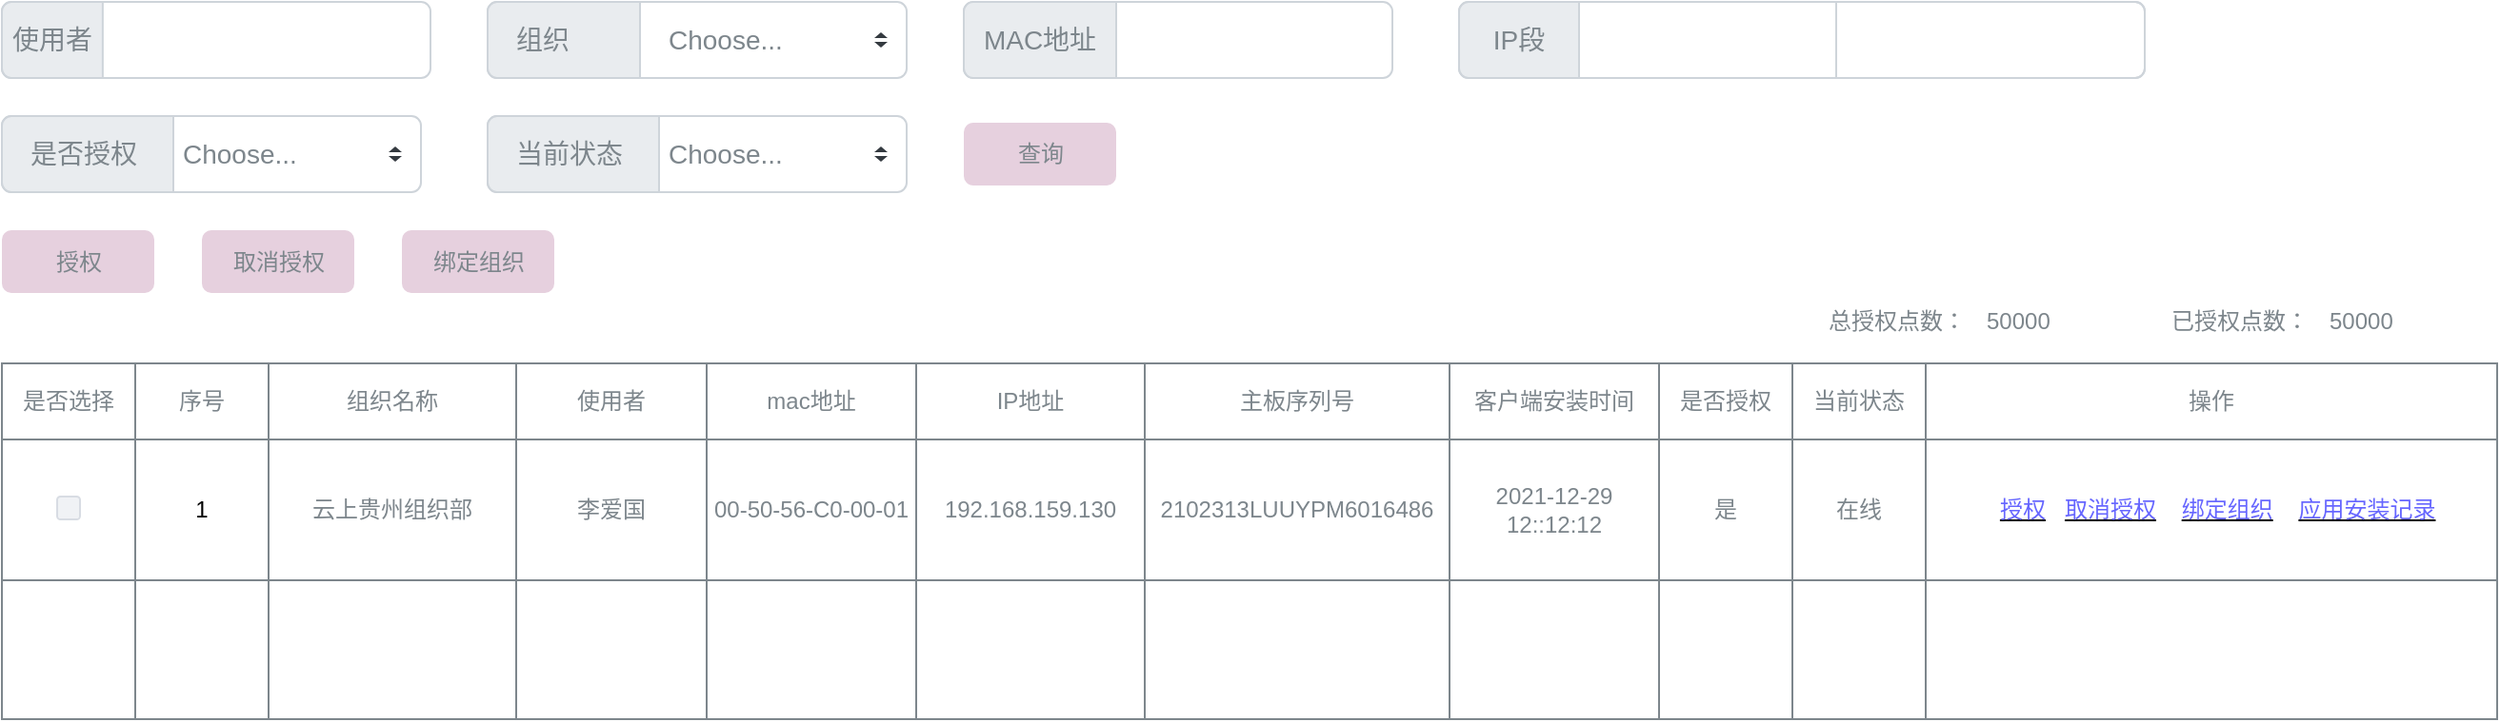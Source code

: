 <mxfile version="16.1.0" type="github">
  <diagram id="i8eQaSQ3ZctLGV6-Rtwk" name="Page-1">
    <mxGraphModel dx="1028" dy="1678" grid="1" gridSize="10" guides="1" tooltips="1" connect="1" arrows="1" fold="1" page="1" pageScale="1" pageWidth="827" pageHeight="1169" math="0" shadow="0">
      <root>
        <mxCell id="0" />
        <mxCell id="1" parent="0" />
        <mxCell id="jQ_WwC3jhZDaYOG-kKFm-28" value="" style="shape=table;html=1;whiteSpace=wrap;startSize=0;container=1;collapsible=0;childLayout=tableLayout;shadow=0;fontColor=#7D868C;strokeColor=#7D868C;" vertex="1" parent="1">
          <mxGeometry x="90" y="-700" width="1310" height="187" as="geometry" />
        </mxCell>
        <mxCell id="jQ_WwC3jhZDaYOG-kKFm-29" value="" style="shape=partialRectangle;html=1;whiteSpace=wrap;collapsible=0;dropTarget=0;pointerEvents=0;fillColor=none;top=0;left=0;bottom=0;right=0;points=[[0,0.5],[1,0.5]];portConstraint=eastwest;shadow=0;" vertex="1" parent="jQ_WwC3jhZDaYOG-kKFm-28">
          <mxGeometry width="1310" height="40" as="geometry" />
        </mxCell>
        <mxCell id="jQ_WwC3jhZDaYOG-kKFm-70" value="是否选择" style="shape=partialRectangle;html=1;whiteSpace=wrap;connectable=0;fillColor=none;top=0;left=0;bottom=0;right=0;overflow=hidden;pointerEvents=1;shadow=0;fontColor=#7D868C;" vertex="1" parent="jQ_WwC3jhZDaYOG-kKFm-29">
          <mxGeometry width="70" height="40" as="geometry">
            <mxRectangle width="70" height="40" as="alternateBounds" />
          </mxGeometry>
        </mxCell>
        <mxCell id="jQ_WwC3jhZDaYOG-kKFm-30" value="序号" style="shape=partialRectangle;html=1;whiteSpace=wrap;connectable=0;fillColor=none;top=0;left=0;bottom=0;right=0;overflow=hidden;pointerEvents=1;shadow=0;fontColor=#7D868C;" vertex="1" parent="jQ_WwC3jhZDaYOG-kKFm-29">
          <mxGeometry x="70" width="70" height="40" as="geometry">
            <mxRectangle width="70" height="40" as="alternateBounds" />
          </mxGeometry>
        </mxCell>
        <mxCell id="jQ_WwC3jhZDaYOG-kKFm-31" value="组织名称" style="shape=partialRectangle;html=1;whiteSpace=wrap;connectable=0;fillColor=none;top=0;left=0;bottom=0;right=0;overflow=hidden;pointerEvents=1;shadow=0;fontColor=#7D868C;" vertex="1" parent="jQ_WwC3jhZDaYOG-kKFm-29">
          <mxGeometry x="140" width="130" height="40" as="geometry">
            <mxRectangle width="130" height="40" as="alternateBounds" />
          </mxGeometry>
        </mxCell>
        <mxCell id="jQ_WwC3jhZDaYOG-kKFm-32" value="使用者" style="shape=partialRectangle;html=1;whiteSpace=wrap;connectable=0;fillColor=none;top=0;left=0;bottom=0;right=0;overflow=hidden;pointerEvents=1;shadow=0;fontColor=#7D868C;" vertex="1" parent="jQ_WwC3jhZDaYOG-kKFm-29">
          <mxGeometry x="270" width="100" height="40" as="geometry">
            <mxRectangle width="100" height="40" as="alternateBounds" />
          </mxGeometry>
        </mxCell>
        <mxCell id="jQ_WwC3jhZDaYOG-kKFm-54" value="mac地址" style="shape=partialRectangle;html=1;whiteSpace=wrap;connectable=0;fillColor=none;top=0;left=0;bottom=0;right=0;overflow=hidden;pointerEvents=1;shadow=0;fontColor=#7D868C;" vertex="1" parent="jQ_WwC3jhZDaYOG-kKFm-29">
          <mxGeometry x="370" width="110" height="40" as="geometry">
            <mxRectangle width="110" height="40" as="alternateBounds" />
          </mxGeometry>
        </mxCell>
        <mxCell id="jQ_WwC3jhZDaYOG-kKFm-57" value="IP地址" style="shape=partialRectangle;html=1;whiteSpace=wrap;connectable=0;fillColor=none;top=0;left=0;bottom=0;right=0;overflow=hidden;pointerEvents=1;shadow=0;fontColor=#7D868C;" vertex="1" parent="jQ_WwC3jhZDaYOG-kKFm-29">
          <mxGeometry x="480" width="120" height="40" as="geometry">
            <mxRectangle width="120" height="40" as="alternateBounds" />
          </mxGeometry>
        </mxCell>
        <mxCell id="jQ_WwC3jhZDaYOG-kKFm-270" value="主板序列号" style="shape=partialRectangle;html=1;whiteSpace=wrap;connectable=0;fillColor=none;top=0;left=0;bottom=0;right=0;overflow=hidden;pointerEvents=1;shadow=0;fontColor=#7D868C;" vertex="1" parent="jQ_WwC3jhZDaYOG-kKFm-29">
          <mxGeometry x="600" width="160" height="40" as="geometry">
            <mxRectangle width="160" height="40" as="alternateBounds" />
          </mxGeometry>
        </mxCell>
        <mxCell id="jQ_WwC3jhZDaYOG-kKFm-273" value="客户端安装时间" style="shape=partialRectangle;html=1;whiteSpace=wrap;connectable=0;fillColor=none;top=0;left=0;bottom=0;right=0;overflow=hidden;pointerEvents=1;shadow=0;fontColor=#7D868C;" vertex="1" parent="jQ_WwC3jhZDaYOG-kKFm-29">
          <mxGeometry x="760" width="110" height="40" as="geometry">
            <mxRectangle width="110" height="40" as="alternateBounds" />
          </mxGeometry>
        </mxCell>
        <mxCell id="jQ_WwC3jhZDaYOG-kKFm-60" value="是否授权" style="shape=partialRectangle;html=1;whiteSpace=wrap;connectable=0;fillColor=none;top=0;left=0;bottom=0;right=0;overflow=hidden;pointerEvents=1;shadow=0;fontColor=#7D868C;" vertex="1" parent="jQ_WwC3jhZDaYOG-kKFm-29">
          <mxGeometry x="870" width="70" height="40" as="geometry">
            <mxRectangle width="70" height="40" as="alternateBounds" />
          </mxGeometry>
        </mxCell>
        <mxCell id="jQ_WwC3jhZDaYOG-kKFm-63" value="当前状态" style="shape=partialRectangle;html=1;whiteSpace=wrap;connectable=0;fillColor=none;top=0;left=0;bottom=0;right=0;overflow=hidden;pointerEvents=1;shadow=0;fontColor=#7D868C;" vertex="1" parent="jQ_WwC3jhZDaYOG-kKFm-29">
          <mxGeometry x="940" width="70" height="40" as="geometry">
            <mxRectangle width="70" height="40" as="alternateBounds" />
          </mxGeometry>
        </mxCell>
        <mxCell id="jQ_WwC3jhZDaYOG-kKFm-67" value="操作" style="shape=partialRectangle;html=1;whiteSpace=wrap;connectable=0;fillColor=none;top=0;left=0;bottom=0;right=0;overflow=hidden;pointerEvents=1;shadow=0;fontColor=#7D868C;" vertex="1" parent="jQ_WwC3jhZDaYOG-kKFm-29">
          <mxGeometry x="1010" width="300" height="40" as="geometry">
            <mxRectangle width="300" height="40" as="alternateBounds" />
          </mxGeometry>
        </mxCell>
        <mxCell id="jQ_WwC3jhZDaYOG-kKFm-33" value="" style="shape=partialRectangle;html=1;whiteSpace=wrap;collapsible=0;dropTarget=0;pointerEvents=0;fillColor=none;top=0;left=0;bottom=0;right=0;points=[[0,0.5],[1,0.5]];portConstraint=eastwest;shadow=0;fontColor=#7D868C;" vertex="1" parent="jQ_WwC3jhZDaYOG-kKFm-28">
          <mxGeometry y="40" width="1310" height="74" as="geometry" />
        </mxCell>
        <mxCell id="jQ_WwC3jhZDaYOG-kKFm-71" style="shape=partialRectangle;html=1;whiteSpace=wrap;connectable=0;fillColor=none;top=0;left=0;bottom=0;right=0;overflow=hidden;pointerEvents=1;shadow=0;" vertex="1" parent="jQ_WwC3jhZDaYOG-kKFm-33">
          <mxGeometry width="70" height="74" as="geometry">
            <mxRectangle width="70" height="74" as="alternateBounds" />
          </mxGeometry>
        </mxCell>
        <mxCell id="jQ_WwC3jhZDaYOG-kKFm-34" value="1" style="shape=partialRectangle;html=1;whiteSpace=wrap;connectable=0;fillColor=none;top=0;left=0;bottom=0;right=0;overflow=hidden;pointerEvents=1;shadow=0;" vertex="1" parent="jQ_WwC3jhZDaYOG-kKFm-33">
          <mxGeometry x="70" width="70" height="74" as="geometry">
            <mxRectangle width="70" height="74" as="alternateBounds" />
          </mxGeometry>
        </mxCell>
        <mxCell id="jQ_WwC3jhZDaYOG-kKFm-35" value="&lt;font color=&quot;#7d868c&quot;&gt;云上贵州组织部&lt;/font&gt;" style="shape=partialRectangle;html=1;whiteSpace=wrap;connectable=0;fillColor=none;top=0;left=0;bottom=0;right=0;overflow=hidden;pointerEvents=1;shadow=0;" vertex="1" parent="jQ_WwC3jhZDaYOG-kKFm-33">
          <mxGeometry x="140" width="130" height="74" as="geometry">
            <mxRectangle width="130" height="74" as="alternateBounds" />
          </mxGeometry>
        </mxCell>
        <mxCell id="jQ_WwC3jhZDaYOG-kKFm-36" value="&lt;font color=&quot;#7d868c&quot;&gt;李爱国&lt;/font&gt;" style="shape=partialRectangle;html=1;whiteSpace=wrap;connectable=0;fillColor=none;top=0;left=0;bottom=0;right=0;overflow=hidden;pointerEvents=1;shadow=0;" vertex="1" parent="jQ_WwC3jhZDaYOG-kKFm-33">
          <mxGeometry x="270" width="100" height="74" as="geometry">
            <mxRectangle width="100" height="74" as="alternateBounds" />
          </mxGeometry>
        </mxCell>
        <mxCell id="jQ_WwC3jhZDaYOG-kKFm-55" value="00-50-56-C0-00-01" style="shape=partialRectangle;html=1;whiteSpace=wrap;connectable=0;fillColor=none;top=0;left=0;bottom=0;right=0;overflow=hidden;pointerEvents=1;shadow=0;fontColor=#7D868C;" vertex="1" parent="jQ_WwC3jhZDaYOG-kKFm-33">
          <mxGeometry x="370" width="110" height="74" as="geometry">
            <mxRectangle width="110" height="74" as="alternateBounds" />
          </mxGeometry>
        </mxCell>
        <mxCell id="jQ_WwC3jhZDaYOG-kKFm-58" value="192.168.159.130" style="shape=partialRectangle;html=1;whiteSpace=wrap;connectable=0;fillColor=none;top=0;left=0;bottom=0;right=0;overflow=hidden;pointerEvents=1;shadow=0;fontColor=#7D868C;" vertex="1" parent="jQ_WwC3jhZDaYOG-kKFm-33">
          <mxGeometry x="480" width="120" height="74" as="geometry">
            <mxRectangle width="120" height="74" as="alternateBounds" />
          </mxGeometry>
        </mxCell>
        <mxCell id="jQ_WwC3jhZDaYOG-kKFm-271" value="2102313LUUYPM6016486" style="shape=partialRectangle;html=1;whiteSpace=wrap;connectable=0;fillColor=none;top=0;left=0;bottom=0;right=0;overflow=hidden;pointerEvents=1;shadow=0;fontColor=#7D868C;" vertex="1" parent="jQ_WwC3jhZDaYOG-kKFm-33">
          <mxGeometry x="600" width="160" height="74" as="geometry">
            <mxRectangle width="160" height="74" as="alternateBounds" />
          </mxGeometry>
        </mxCell>
        <mxCell id="jQ_WwC3jhZDaYOG-kKFm-274" value="2021-12-29 12::12:12" style="shape=partialRectangle;html=1;whiteSpace=wrap;connectable=0;fillColor=none;top=0;left=0;bottom=0;right=0;overflow=hidden;pointerEvents=1;shadow=0;fontColor=#7D868C;" vertex="1" parent="jQ_WwC3jhZDaYOG-kKFm-33">
          <mxGeometry x="760" width="110" height="74" as="geometry">
            <mxRectangle width="110" height="74" as="alternateBounds" />
          </mxGeometry>
        </mxCell>
        <mxCell id="jQ_WwC3jhZDaYOG-kKFm-61" value="是" style="shape=partialRectangle;html=1;whiteSpace=wrap;connectable=0;fillColor=none;top=0;left=0;bottom=0;right=0;overflow=hidden;pointerEvents=1;shadow=0;fontColor=#7D868C;" vertex="1" parent="jQ_WwC3jhZDaYOG-kKFm-33">
          <mxGeometry x="870" width="70" height="74" as="geometry">
            <mxRectangle width="70" height="74" as="alternateBounds" />
          </mxGeometry>
        </mxCell>
        <mxCell id="jQ_WwC3jhZDaYOG-kKFm-64" value="在线" style="shape=partialRectangle;html=1;whiteSpace=wrap;connectable=0;fillColor=none;top=0;left=0;bottom=0;right=0;overflow=hidden;pointerEvents=1;shadow=0;fontColor=#7D868C;" vertex="1" parent="jQ_WwC3jhZDaYOG-kKFm-33">
          <mxGeometry x="940" width="70" height="74" as="geometry">
            <mxRectangle width="70" height="74" as="alternateBounds" />
          </mxGeometry>
        </mxCell>
        <mxCell id="jQ_WwC3jhZDaYOG-kKFm-68" value="&lt;font color=&quot;#7d868c&quot;&gt;&amp;nbsp;&amp;nbsp;&lt;/font&gt;&lt;u&gt;&lt;font color=&quot;#6666ff&quot;&gt;授权&lt;/font&gt;&lt;/u&gt;&lt;font color=&quot;#7d868c&quot;&gt;&amp;nbsp; &amp;nbsp;&lt;/font&gt;&lt;u&gt;&lt;font color=&quot;#6666ff&quot;&gt;取消授权&lt;/font&gt;&lt;/u&gt;&lt;font color=&quot;#7d868c&quot;&gt;&amp;nbsp; &amp;nbsp; &lt;/font&gt;&lt;u&gt;&lt;font color=&quot;#6666ff&quot;&gt;绑定组织&lt;/font&gt;&lt;/u&gt;&lt;font color=&quot;#7d868c&quot;&gt;&amp;nbsp; &amp;nbsp; &lt;/font&gt;&lt;u&gt;&lt;font color=&quot;#6666ff&quot;&gt;应用安装记录&lt;/font&gt;&lt;/u&gt;" style="shape=partialRectangle;html=1;whiteSpace=wrap;connectable=0;fillColor=none;top=0;left=0;bottom=0;right=0;overflow=hidden;pointerEvents=1;shadow=0;" vertex="1" parent="jQ_WwC3jhZDaYOG-kKFm-33">
          <mxGeometry x="1010" width="300" height="74" as="geometry">
            <mxRectangle width="300" height="74" as="alternateBounds" />
          </mxGeometry>
        </mxCell>
        <mxCell id="jQ_WwC3jhZDaYOG-kKFm-37" value="" style="shape=partialRectangle;html=1;whiteSpace=wrap;collapsible=0;dropTarget=0;pointerEvents=0;fillColor=none;top=0;left=0;bottom=0;right=0;points=[[0,0.5],[1,0.5]];portConstraint=eastwest;shadow=0;" vertex="1" parent="jQ_WwC3jhZDaYOG-kKFm-28">
          <mxGeometry y="114" width="1310" height="73" as="geometry" />
        </mxCell>
        <mxCell id="jQ_WwC3jhZDaYOG-kKFm-72" style="shape=partialRectangle;html=1;whiteSpace=wrap;connectable=0;fillColor=none;top=0;left=0;bottom=0;right=0;overflow=hidden;pointerEvents=1;shadow=0;" vertex="1" parent="jQ_WwC3jhZDaYOG-kKFm-37">
          <mxGeometry width="70" height="73" as="geometry">
            <mxRectangle width="70" height="73" as="alternateBounds" />
          </mxGeometry>
        </mxCell>
        <mxCell id="jQ_WwC3jhZDaYOG-kKFm-38" value="" style="shape=partialRectangle;html=1;whiteSpace=wrap;connectable=0;fillColor=none;top=0;left=0;bottom=0;right=0;overflow=hidden;pointerEvents=1;shadow=0;" vertex="1" parent="jQ_WwC3jhZDaYOG-kKFm-37">
          <mxGeometry x="70" width="70" height="73" as="geometry">
            <mxRectangle width="70" height="73" as="alternateBounds" />
          </mxGeometry>
        </mxCell>
        <mxCell id="jQ_WwC3jhZDaYOG-kKFm-39" value="" style="shape=partialRectangle;html=1;whiteSpace=wrap;connectable=0;fillColor=none;top=0;left=0;bottom=0;right=0;overflow=hidden;pointerEvents=1;shadow=0;" vertex="1" parent="jQ_WwC3jhZDaYOG-kKFm-37">
          <mxGeometry x="140" width="130" height="73" as="geometry">
            <mxRectangle width="130" height="73" as="alternateBounds" />
          </mxGeometry>
        </mxCell>
        <mxCell id="jQ_WwC3jhZDaYOG-kKFm-40" value="" style="shape=partialRectangle;html=1;whiteSpace=wrap;connectable=0;fillColor=none;top=0;left=0;bottom=0;right=0;overflow=hidden;pointerEvents=1;shadow=0;" vertex="1" parent="jQ_WwC3jhZDaYOG-kKFm-37">
          <mxGeometry x="270" width="100" height="73" as="geometry">
            <mxRectangle width="100" height="73" as="alternateBounds" />
          </mxGeometry>
        </mxCell>
        <mxCell id="jQ_WwC3jhZDaYOG-kKFm-56" style="shape=partialRectangle;html=1;whiteSpace=wrap;connectable=0;fillColor=none;top=0;left=0;bottom=0;right=0;overflow=hidden;pointerEvents=1;shadow=0;" vertex="1" parent="jQ_WwC3jhZDaYOG-kKFm-37">
          <mxGeometry x="370" width="110" height="73" as="geometry">
            <mxRectangle width="110" height="73" as="alternateBounds" />
          </mxGeometry>
        </mxCell>
        <mxCell id="jQ_WwC3jhZDaYOG-kKFm-59" style="shape=partialRectangle;html=1;whiteSpace=wrap;connectable=0;fillColor=none;top=0;left=0;bottom=0;right=0;overflow=hidden;pointerEvents=1;shadow=0;" vertex="1" parent="jQ_WwC3jhZDaYOG-kKFm-37">
          <mxGeometry x="480" width="120" height="73" as="geometry">
            <mxRectangle width="120" height="73" as="alternateBounds" />
          </mxGeometry>
        </mxCell>
        <mxCell id="jQ_WwC3jhZDaYOG-kKFm-272" style="shape=partialRectangle;html=1;whiteSpace=wrap;connectable=0;fillColor=none;top=0;left=0;bottom=0;right=0;overflow=hidden;pointerEvents=1;shadow=0;" vertex="1" parent="jQ_WwC3jhZDaYOG-kKFm-37">
          <mxGeometry x="600" width="160" height="73" as="geometry">
            <mxRectangle width="160" height="73" as="alternateBounds" />
          </mxGeometry>
        </mxCell>
        <mxCell id="jQ_WwC3jhZDaYOG-kKFm-275" style="shape=partialRectangle;html=1;whiteSpace=wrap;connectable=0;fillColor=none;top=0;left=0;bottom=0;right=0;overflow=hidden;pointerEvents=1;shadow=0;" vertex="1" parent="jQ_WwC3jhZDaYOG-kKFm-37">
          <mxGeometry x="760" width="110" height="73" as="geometry">
            <mxRectangle width="110" height="73" as="alternateBounds" />
          </mxGeometry>
        </mxCell>
        <mxCell id="jQ_WwC3jhZDaYOG-kKFm-62" style="shape=partialRectangle;html=1;whiteSpace=wrap;connectable=0;fillColor=none;top=0;left=0;bottom=0;right=0;overflow=hidden;pointerEvents=1;shadow=0;" vertex="1" parent="jQ_WwC3jhZDaYOG-kKFm-37">
          <mxGeometry x="870" width="70" height="73" as="geometry">
            <mxRectangle width="70" height="73" as="alternateBounds" />
          </mxGeometry>
        </mxCell>
        <mxCell id="jQ_WwC3jhZDaYOG-kKFm-65" style="shape=partialRectangle;html=1;whiteSpace=wrap;connectable=0;fillColor=none;top=0;left=0;bottom=0;right=0;overflow=hidden;pointerEvents=1;shadow=0;" vertex="1" parent="jQ_WwC3jhZDaYOG-kKFm-37">
          <mxGeometry x="940" width="70" height="73" as="geometry">
            <mxRectangle width="70" height="73" as="alternateBounds" />
          </mxGeometry>
        </mxCell>
        <mxCell id="jQ_WwC3jhZDaYOG-kKFm-69" style="shape=partialRectangle;html=1;whiteSpace=wrap;connectable=0;fillColor=none;top=0;left=0;bottom=0;right=0;overflow=hidden;pointerEvents=1;shadow=0;" vertex="1" parent="jQ_WwC3jhZDaYOG-kKFm-37">
          <mxGeometry x="1010" width="300" height="73" as="geometry">
            <mxRectangle width="300" height="73" as="alternateBounds" />
          </mxGeometry>
        </mxCell>
        <mxCell id="jQ_WwC3jhZDaYOG-kKFm-79" value="授权" style="rounded=1;fillColor=#E6D0DE;align=center;strokeColor=none;html=1;fontColor=#7D868C;fontSize=12;sketch=0;shadow=0;" vertex="1" parent="1">
          <mxGeometry x="90" y="-770" width="80" height="33" as="geometry" />
        </mxCell>
        <mxCell id="jQ_WwC3jhZDaYOG-kKFm-82" value="取消授权" style="rounded=1;fillColor=#E6D0DE;align=center;strokeColor=none;html=1;fontColor=#7D868C;fontSize=12;sketch=0;shadow=0;" vertex="1" parent="1">
          <mxGeometry x="195" y="-770" width="80" height="33" as="geometry" />
        </mxCell>
        <mxCell id="jQ_WwC3jhZDaYOG-kKFm-105" value="" style="html=1;shadow=0;dashed=0;shape=mxgraph.bootstrap.rrect;rSize=5;strokeColor=#CED4DA;html=1;whiteSpace=wrap;fillColor=#FFFFFF;fontColor=#7D868C;align=left;spacing=15;spacingLeft=40;fontSize=14;" vertex="1" parent="1">
          <mxGeometry x="90" y="-890" width="225" height="40" as="geometry" />
        </mxCell>
        <mxCell id="jQ_WwC3jhZDaYOG-kKFm-106" value="使用者" style="html=1;shadow=0;dashed=0;shape=mxgraph.bootstrap.leftButton;strokeColor=inherit;gradientColor=inherit;fontColor=inherit;fillColor=#E9ECEF;rSize=5;perimeter=none;whiteSpace=wrap;resizeHeight=1;fontSize=14;" vertex="1" parent="jQ_WwC3jhZDaYOG-kKFm-105">
          <mxGeometry width="52.941" height="40" as="geometry" />
        </mxCell>
        <mxCell id="jQ_WwC3jhZDaYOG-kKFm-119" value="Choose..." style="html=1;shadow=0;dashed=0;shape=mxgraph.bootstrap.rrect;rSize=5;strokeColor=#CED4DA;html=1;whiteSpace=wrap;fillColor=#FFFFFF;fontColor=#7D868C;align=left;spacingLeft=80;spacing=15;fontSize=14;" vertex="1" parent="1">
          <mxGeometry x="345" y="-890" width="220" height="40" as="geometry" />
        </mxCell>
        <mxCell id="jQ_WwC3jhZDaYOG-kKFm-120" value="" style="shape=triangle;direction=south;fillColor=#343A40;strokeColor=none;perimeter=none;shadow=0;" vertex="1" parent="jQ_WwC3jhZDaYOG-kKFm-119">
          <mxGeometry x="1" y="0.5" width="7" height="3" relative="1" as="geometry">
            <mxPoint x="-17" y="1" as="offset" />
          </mxGeometry>
        </mxCell>
        <mxCell id="jQ_WwC3jhZDaYOG-kKFm-121" value="" style="shape=triangle;direction=north;fillColor=#343A40;strokeColor=none;perimeter=none;shadow=0;" vertex="1" parent="jQ_WwC3jhZDaYOG-kKFm-119">
          <mxGeometry x="1" y="0.5" width="7" height="3" relative="1" as="geometry">
            <mxPoint x="-17" y="-4" as="offset" />
          </mxGeometry>
        </mxCell>
        <mxCell id="jQ_WwC3jhZDaYOG-kKFm-122" value="组织" style="html=1;shadow=0;dashed=0;shape=mxgraph.bootstrap.leftButton;strokeColor=#CED4DA;gradientColor=inherit;fontColor=inherit;fillColor=#E9ECEF;rSize=5;perimeter=none;whiteSpace=wrap;resizeHeight=1;fontSize=14;align=left;spacing=15;" vertex="1" parent="jQ_WwC3jhZDaYOG-kKFm-119">
          <mxGeometry width="80" height="40" relative="1" as="geometry" />
        </mxCell>
        <mxCell id="jQ_WwC3jhZDaYOG-kKFm-124" value="" style="html=1;shadow=0;dashed=0;shape=mxgraph.bootstrap.rrect;rSize=5;strokeColor=#CED4DA;html=1;whiteSpace=wrap;fillColor=#FFFFFF;fontColor=#7D868C;align=left;spacing=15;spacingLeft=40;fontSize=14;" vertex="1" parent="1">
          <mxGeometry x="595" y="-890" width="225" height="40" as="geometry" />
        </mxCell>
        <mxCell id="jQ_WwC3jhZDaYOG-kKFm-125" value="MAC地址" style="html=1;shadow=0;dashed=0;shape=mxgraph.bootstrap.leftButton;strokeColor=inherit;gradientColor=inherit;fontColor=inherit;fillColor=#E9ECEF;rSize=5;perimeter=none;whiteSpace=wrap;resizeHeight=1;fontSize=14;" vertex="1" parent="jQ_WwC3jhZDaYOG-kKFm-124">
          <mxGeometry width="80" height="40" as="geometry" />
        </mxCell>
        <mxCell id="jQ_WwC3jhZDaYOG-kKFm-128" value="" style="html=1;shadow=0;dashed=0;shape=mxgraph.bootstrap.rrect;rSize=5;strokeColor=#CED4DA;html=1;whiteSpace=wrap;fillColor=#FFFFFF;fontColor=#7D868C;align=left;spacing=15;spacingLeft=40;fontSize=14;" vertex="1" parent="1">
          <mxGeometry x="855" y="-890" width="360" height="40" as="geometry" />
        </mxCell>
        <mxCell id="jQ_WwC3jhZDaYOG-kKFm-129" value="IP段" style="html=1;shadow=0;dashed=0;shape=mxgraph.bootstrap.leftButton;strokeColor=inherit;gradientColor=inherit;fontColor=inherit;fillColor=#E9ECEF;rSize=5;perimeter=none;whiteSpace=wrap;resizeHeight=1;fontSize=14;" vertex="1" parent="jQ_WwC3jhZDaYOG-kKFm-128">
          <mxGeometry width="63" height="40" as="geometry" />
        </mxCell>
        <mxCell id="jQ_WwC3jhZDaYOG-kKFm-130" value="" style="html=1;shadow=0;dashed=0;shape=mxgraph.bootstrap.rightButton;strokeColor=inherit;gradientColor=inherit;fontColor=inherit;fillColor=none;rSize=5;perimeter=none;whiteSpace=wrap;resizeHeight=1;fontSize=14;" vertex="1" parent="jQ_WwC3jhZDaYOG-kKFm-128">
          <mxGeometry x="1" width="162" height="40" relative="1" as="geometry">
            <mxPoint x="-162" as="offset" />
          </mxGeometry>
        </mxCell>
        <mxCell id="jQ_WwC3jhZDaYOG-kKFm-137" value="Choose..." style="html=1;shadow=0;dashed=0;shape=mxgraph.bootstrap.rrect;rSize=5;strokeColor=#CED4DA;html=1;whiteSpace=wrap;fillColor=#FFFFFF;fontColor=#7D868C;align=left;spacingLeft=80;spacing=15;fontSize=14;" vertex="1" parent="1">
          <mxGeometry x="90" y="-830" width="220" height="40" as="geometry" />
        </mxCell>
        <mxCell id="jQ_WwC3jhZDaYOG-kKFm-138" value="" style="shape=triangle;direction=south;fillColor=#343A40;strokeColor=none;perimeter=none;shadow=0;" vertex="1" parent="jQ_WwC3jhZDaYOG-kKFm-137">
          <mxGeometry x="1" y="0.5" width="7" height="3" relative="1" as="geometry">
            <mxPoint x="-17" y="1" as="offset" />
          </mxGeometry>
        </mxCell>
        <mxCell id="jQ_WwC3jhZDaYOG-kKFm-139" value="" style="shape=triangle;direction=north;fillColor=#343A40;strokeColor=none;perimeter=none;shadow=0;" vertex="1" parent="jQ_WwC3jhZDaYOG-kKFm-137">
          <mxGeometry x="1" y="0.5" width="7" height="3" relative="1" as="geometry">
            <mxPoint x="-17" y="-4" as="offset" />
          </mxGeometry>
        </mxCell>
        <mxCell id="jQ_WwC3jhZDaYOG-kKFm-140" value="是否授权" style="html=1;shadow=0;dashed=0;shape=mxgraph.bootstrap.leftButton;strokeColor=#CED4DA;gradientColor=inherit;fontColor=inherit;fillColor=#E9ECEF;rSize=5;perimeter=none;whiteSpace=wrap;resizeHeight=1;fontSize=14;align=left;spacing=15;" vertex="1" parent="jQ_WwC3jhZDaYOG-kKFm-137">
          <mxGeometry width="90" height="40" relative="1" as="geometry" />
        </mxCell>
        <mxCell id="jQ_WwC3jhZDaYOG-kKFm-141" value="Choose..." style="html=1;shadow=0;dashed=0;shape=mxgraph.bootstrap.rrect;rSize=5;strokeColor=#CED4DA;html=1;whiteSpace=wrap;fillColor=#FFFFFF;fontColor=#7D868C;align=left;spacingLeft=80;spacing=15;fontSize=14;" vertex="1" parent="1">
          <mxGeometry x="345" y="-830" width="220" height="40" as="geometry" />
        </mxCell>
        <mxCell id="jQ_WwC3jhZDaYOG-kKFm-142" value="" style="shape=triangle;direction=south;fillColor=#343A40;strokeColor=none;perimeter=none;shadow=0;" vertex="1" parent="jQ_WwC3jhZDaYOG-kKFm-141">
          <mxGeometry x="1" y="0.5" width="7" height="3" relative="1" as="geometry">
            <mxPoint x="-17" y="1" as="offset" />
          </mxGeometry>
        </mxCell>
        <mxCell id="jQ_WwC3jhZDaYOG-kKFm-143" value="" style="shape=triangle;direction=north;fillColor=#343A40;strokeColor=none;perimeter=none;shadow=0;" vertex="1" parent="jQ_WwC3jhZDaYOG-kKFm-141">
          <mxGeometry x="1" y="0.5" width="7" height="3" relative="1" as="geometry">
            <mxPoint x="-17" y="-4" as="offset" />
          </mxGeometry>
        </mxCell>
        <mxCell id="jQ_WwC3jhZDaYOG-kKFm-144" value="当前状态" style="html=1;shadow=0;dashed=0;shape=mxgraph.bootstrap.leftButton;strokeColor=#CED4DA;gradientColor=inherit;fontColor=inherit;fillColor=#E9ECEF;rSize=5;perimeter=none;whiteSpace=wrap;resizeHeight=1;fontSize=14;align=left;spacing=15;" vertex="1" parent="jQ_WwC3jhZDaYOG-kKFm-141">
          <mxGeometry width="90" height="40" relative="1" as="geometry" />
        </mxCell>
        <mxCell id="jQ_WwC3jhZDaYOG-kKFm-145" value="查询" style="rounded=1;fillColor=#E6D0DE;align=center;strokeColor=none;html=1;fontColor=#7D868C;fontSize=12;sketch=0;shadow=0;" vertex="1" parent="1">
          <mxGeometry x="595" y="-826.5" width="80" height="33" as="geometry" />
        </mxCell>
        <mxCell id="jQ_WwC3jhZDaYOG-kKFm-147" value="绑定组织" style="rounded=1;fillColor=#E6D0DE;align=center;strokeColor=none;html=1;fontColor=#7D868C;fontSize=12;sketch=0;shadow=0;" vertex="1" parent="1">
          <mxGeometry x="300" y="-770" width="80" height="33" as="geometry" />
        </mxCell>
        <mxCell id="jQ_WwC3jhZDaYOG-kKFm-148" value="" style="rounded=1;fillColor=#F0F2F5;strokeColor=#D8DCE3;align=left;verticalAlign=middle;fontStyle=0;fontSize=12;labelPosition=right;verticalLabelPosition=middle;spacingLeft=10;html=1;shadow=0;dashed=0;fontColor=#7D868C;" vertex="1" parent="1">
          <mxGeometry x="119" y="-630" width="12" height="12" as="geometry" />
        </mxCell>
        <mxCell id="jQ_WwC3jhZDaYOG-kKFm-259" value="总授权点数：" style="text;html=1;strokeColor=none;fillColor=none;align=center;verticalAlign=middle;whiteSpace=wrap;rounded=0;shadow=0;fontColor=#7D868C;" vertex="1" parent="1">
          <mxGeometry x="1040" y="-737" width="90" height="30" as="geometry" />
        </mxCell>
        <mxCell id="jQ_WwC3jhZDaYOG-kKFm-260" value="50000" style="text;html=1;strokeColor=none;fillColor=none;align=left;verticalAlign=middle;whiteSpace=wrap;rounded=0;shadow=0;fontColor=#7D868C;" vertex="1" parent="1">
          <mxGeometry x="1130" y="-737" width="90" height="30" as="geometry" />
        </mxCell>
        <mxCell id="jQ_WwC3jhZDaYOG-kKFm-262" value="已授权点数：" style="text;html=1;strokeColor=none;fillColor=none;align=center;verticalAlign=middle;whiteSpace=wrap;rounded=0;shadow=0;fontColor=#7D868C;" vertex="1" parent="1">
          <mxGeometry x="1220" y="-737" width="90" height="30" as="geometry" />
        </mxCell>
        <mxCell id="jQ_WwC3jhZDaYOG-kKFm-263" value="50000" style="text;html=1;strokeColor=none;fillColor=none;align=left;verticalAlign=middle;whiteSpace=wrap;rounded=0;shadow=0;fontColor=#7D868C;" vertex="1" parent="1">
          <mxGeometry x="1310" y="-737" width="90" height="30" as="geometry" />
        </mxCell>
      </root>
    </mxGraphModel>
  </diagram>
</mxfile>
